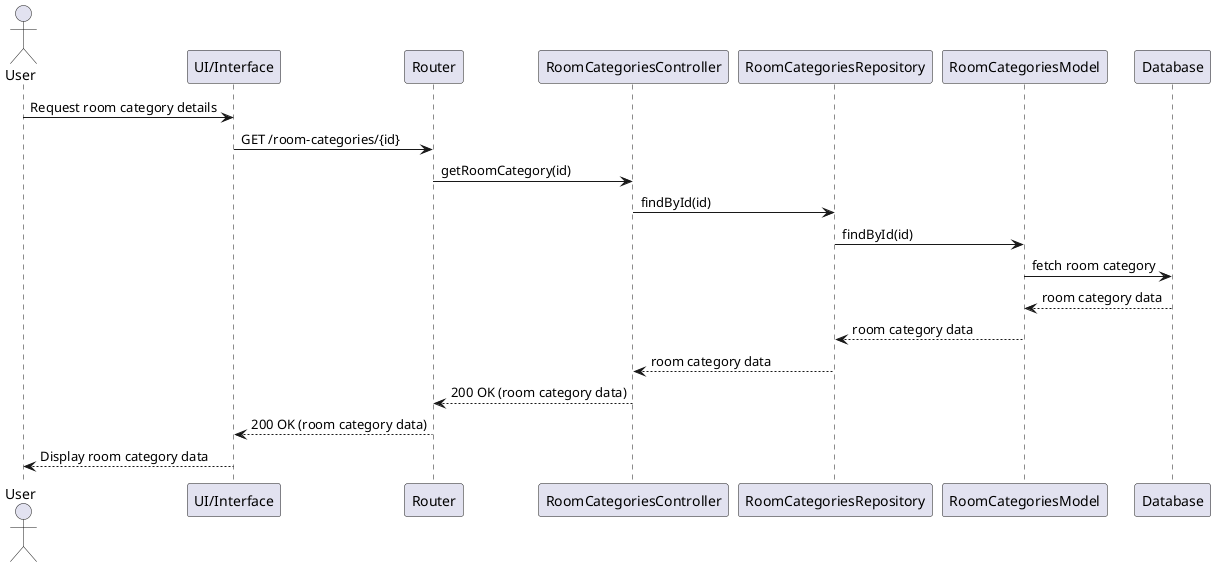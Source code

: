 @startuml
actor User
participant "UI/Interface" as UI
participant "Router" as Router
participant "RoomCategoriesController" as Controller
participant "RoomCategoriesRepository" as Repository
participant "RoomCategoriesModel" as Model
participant "Database" as DB

User -> UI: Request room category details
UI -> Router: GET /room-categories/{id}
Router -> Controller: getRoomCategory(id)
Controller -> Repository: findById(id)
Repository -> Model: findById(id)
Model -> DB: fetch room category
DB --> Model: room category data
Model --> Repository: room category data
Repository --> Controller: room category data
Controller --> Router: 200 OK (room category data)
Router --> UI: 200 OK (room category data)
UI --> User: Display room category data
@enduml
